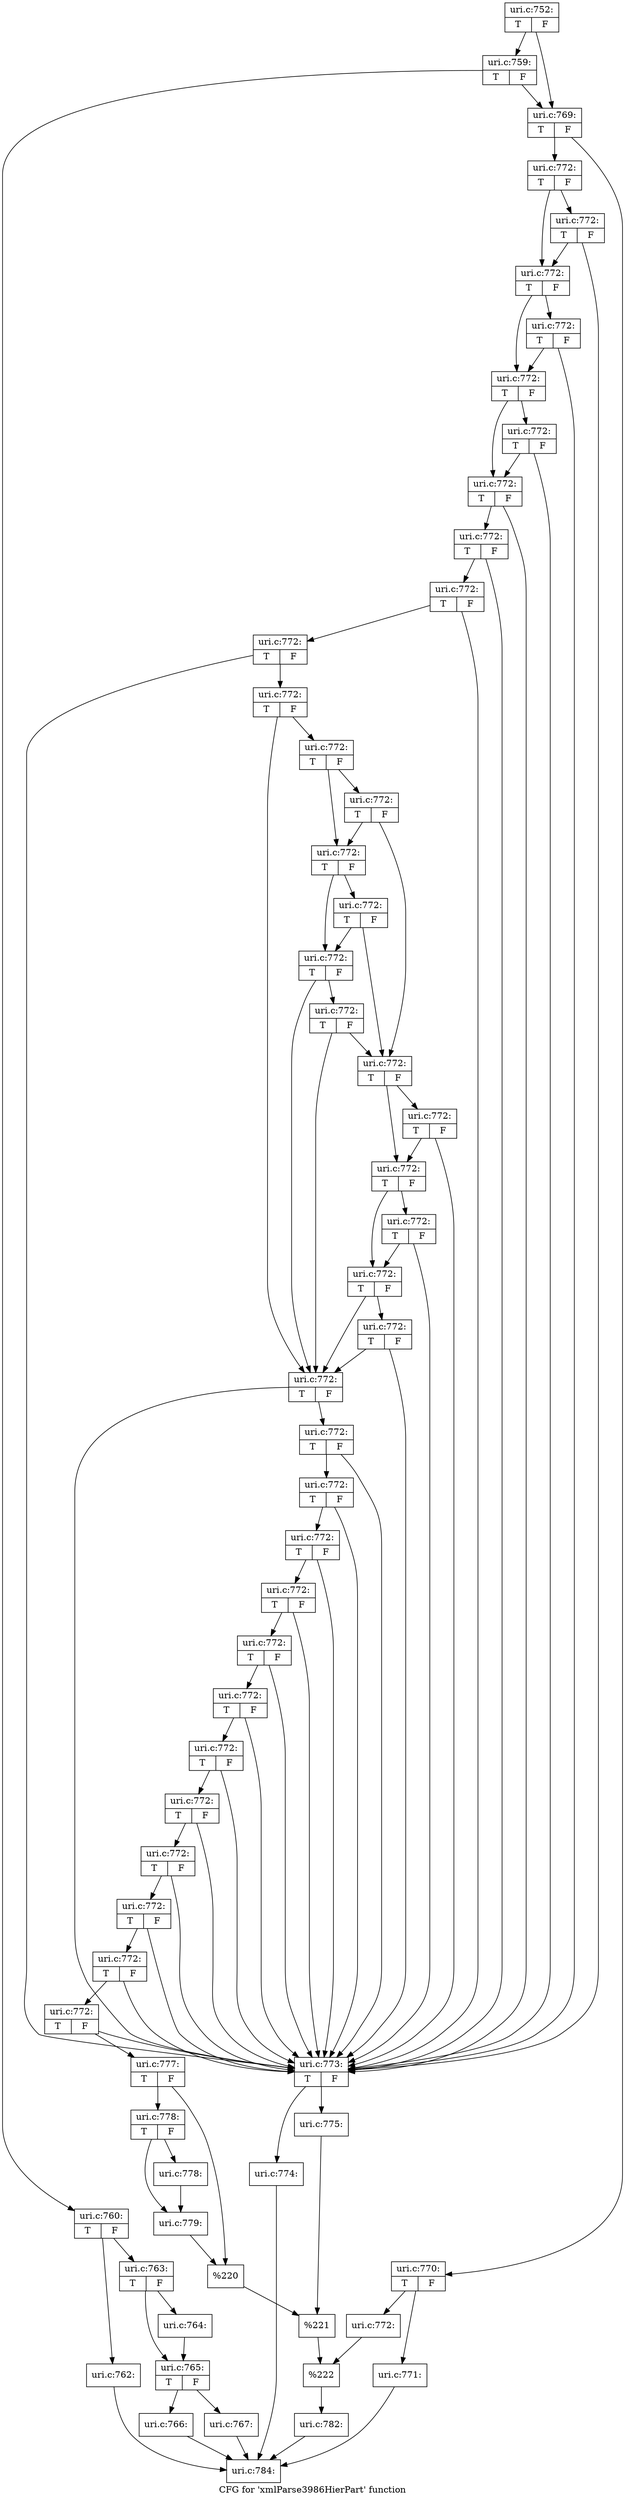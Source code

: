 digraph "CFG for 'xmlParse3986HierPart' function" {
	label="CFG for 'xmlParse3986HierPart' function";

	Node0x5561d689df30 [shape=record,label="{uri.c:752:|{<s0>T|<s1>F}}"];
	Node0x5561d689df30 -> Node0x5561d68a5b80;
	Node0x5561d689df30 -> Node0x5561d68a5b30;
	Node0x5561d68a5b80 [shape=record,label="{uri.c:759:|{<s0>T|<s1>F}}"];
	Node0x5561d68a5b80 -> Node0x5561d68a5a90;
	Node0x5561d68a5b80 -> Node0x5561d68a5b30;
	Node0x5561d68a5a90 [shape=record,label="{uri.c:760:|{<s0>T|<s1>F}}"];
	Node0x5561d68a5a90 -> Node0x5561d68a6f00;
	Node0x5561d68a5a90 -> Node0x5561d68a6f50;
	Node0x5561d68a6f00 [shape=record,label="{uri.c:762:}"];
	Node0x5561d68a6f00 -> Node0x5561d689df80;
	Node0x5561d68a6f50 [shape=record,label="{uri.c:763:|{<s0>T|<s1>F}}"];
	Node0x5561d68a6f50 -> Node0x5561d68a73b0;
	Node0x5561d68a6f50 -> Node0x5561d68a7400;
	Node0x5561d68a73b0 [shape=record,label="{uri.c:764:}"];
	Node0x5561d68a73b0 -> Node0x5561d68a7400;
	Node0x5561d68a7400 [shape=record,label="{uri.c:765:|{<s0>T|<s1>F}}"];
	Node0x5561d68a7400 -> Node0x5561d68a7e20;
	Node0x5561d68a7400 -> Node0x5561d68a7e70;
	Node0x5561d68a7e20 [shape=record,label="{uri.c:766:}"];
	Node0x5561d68a7e20 -> Node0x5561d689df80;
	Node0x5561d68a7e70 [shape=record,label="{uri.c:767:}"];
	Node0x5561d68a7e70 -> Node0x5561d689df80;
	Node0x5561d68a5b30 [shape=record,label="{uri.c:769:|{<s0>T|<s1>F}}"];
	Node0x5561d68a5b30 -> Node0x5561d68a8630;
	Node0x5561d68a5b30 -> Node0x5561d68a86d0;
	Node0x5561d68a8630 [shape=record,label="{uri.c:770:|{<s0>T|<s1>F}}"];
	Node0x5561d68a8630 -> Node0x5561d68a7cf0;
	Node0x5561d68a8630 -> Node0x5561d68a8ee0;
	Node0x5561d68a7cf0 [shape=record,label="{uri.c:771:}"];
	Node0x5561d68a7cf0 -> Node0x5561d689df80;
	Node0x5561d68a8ee0 [shape=record,label="{uri.c:772:}"];
	Node0x5561d68a8ee0 -> Node0x5561d68a8680;
	Node0x5561d68a86d0 [shape=record,label="{uri.c:772:|{<s0>T|<s1>F}}"];
	Node0x5561d68a86d0 -> Node0x5561d68a98d0;
	Node0x5561d68a86d0 -> Node0x5561d68a9880;
	Node0x5561d68a98d0 [shape=record,label="{uri.c:772:|{<s0>T|<s1>F}}"];
	Node0x5561d68a98d0 -> Node0x5561d68a9490;
	Node0x5561d68a98d0 -> Node0x5561d68a9880;
	Node0x5561d68a9880 [shape=record,label="{uri.c:772:|{<s0>T|<s1>F}}"];
	Node0x5561d68a9880 -> Node0x5561d68a9de0;
	Node0x5561d68a9880 -> Node0x5561d68a9830;
	Node0x5561d68a9de0 [shape=record,label="{uri.c:772:|{<s0>T|<s1>F}}"];
	Node0x5561d68a9de0 -> Node0x5561d68a9490;
	Node0x5561d68a9de0 -> Node0x5561d68a9830;
	Node0x5561d68a9830 [shape=record,label="{uri.c:772:|{<s0>T|<s1>F}}"];
	Node0x5561d68a9830 -> Node0x5561d68aa290;
	Node0x5561d68a9830 -> Node0x5561d68a97e0;
	Node0x5561d68aa290 [shape=record,label="{uri.c:772:|{<s0>T|<s1>F}}"];
	Node0x5561d68aa290 -> Node0x5561d68a9490;
	Node0x5561d68aa290 -> Node0x5561d68a97e0;
	Node0x5561d68a97e0 [shape=record,label="{uri.c:772:|{<s0>T|<s1>F}}"];
	Node0x5561d68a97e0 -> Node0x5561d68a9490;
	Node0x5561d68a97e0 -> Node0x5561d68a9790;
	Node0x5561d68a9790 [shape=record,label="{uri.c:772:|{<s0>T|<s1>F}}"];
	Node0x5561d68a9790 -> Node0x5561d68a9490;
	Node0x5561d68a9790 -> Node0x5561d68a9740;
	Node0x5561d68a9740 [shape=record,label="{uri.c:772:|{<s0>T|<s1>F}}"];
	Node0x5561d68a9740 -> Node0x5561d68a9490;
	Node0x5561d68a9740 -> Node0x5561d68a96f0;
	Node0x5561d68a96f0 [shape=record,label="{uri.c:772:|{<s0>T|<s1>F}}"];
	Node0x5561d68a96f0 -> Node0x5561d68a9490;
	Node0x5561d68a96f0 -> Node0x5561d68a96a0;
	Node0x5561d68a96a0 [shape=record,label="{uri.c:772:|{<s0>T|<s1>F}}"];
	Node0x5561d68a96a0 -> Node0x5561d68ab050;
	Node0x5561d68a96a0 -> Node0x5561d68a9650;
	Node0x5561d68ab050 [shape=record,label="{uri.c:772:|{<s0>T|<s1>F}}"];
	Node0x5561d68ab050 -> Node0x5561d68ab370;
	Node0x5561d68ab050 -> Node0x5561d68ab320;
	Node0x5561d68ab370 [shape=record,label="{uri.c:772:|{<s0>T|<s1>F}}"];
	Node0x5561d68ab370 -> Node0x5561d68ab000;
	Node0x5561d68ab370 -> Node0x5561d68ab320;
	Node0x5561d68ab320 [shape=record,label="{uri.c:772:|{<s0>T|<s1>F}}"];
	Node0x5561d68ab320 -> Node0x5561d68ab940;
	Node0x5561d68ab320 -> Node0x5561d68ab2d0;
	Node0x5561d68ab940 [shape=record,label="{uri.c:772:|{<s0>T|<s1>F}}"];
	Node0x5561d68ab940 -> Node0x5561d68ab000;
	Node0x5561d68ab940 -> Node0x5561d68ab2d0;
	Node0x5561d68ab2d0 [shape=record,label="{uri.c:772:|{<s0>T|<s1>F}}"];
	Node0x5561d68ab2d0 -> Node0x5561d68abf10;
	Node0x5561d68ab2d0 -> Node0x5561d68a9650;
	Node0x5561d68abf10 [shape=record,label="{uri.c:772:|{<s0>T|<s1>F}}"];
	Node0x5561d68abf10 -> Node0x5561d68ab000;
	Node0x5561d68abf10 -> Node0x5561d68a9650;
	Node0x5561d68ab000 [shape=record,label="{uri.c:772:|{<s0>T|<s1>F}}"];
	Node0x5561d68ab000 -> Node0x5561d68ac580;
	Node0x5561d68ab000 -> Node0x5561d68ac530;
	Node0x5561d68ac580 [shape=record,label="{uri.c:772:|{<s0>T|<s1>F}}"];
	Node0x5561d68ac580 -> Node0x5561d68a9490;
	Node0x5561d68ac580 -> Node0x5561d68ac530;
	Node0x5561d68ac530 [shape=record,label="{uri.c:772:|{<s0>T|<s1>F}}"];
	Node0x5561d68ac530 -> Node0x5561d68acb50;
	Node0x5561d68ac530 -> Node0x5561d68ac4e0;
	Node0x5561d68acb50 [shape=record,label="{uri.c:772:|{<s0>T|<s1>F}}"];
	Node0x5561d68acb50 -> Node0x5561d68a9490;
	Node0x5561d68acb50 -> Node0x5561d68ac4e0;
	Node0x5561d68ac4e0 [shape=record,label="{uri.c:772:|{<s0>T|<s1>F}}"];
	Node0x5561d68ac4e0 -> Node0x5561d68ad120;
	Node0x5561d68ac4e0 -> Node0x5561d68a9650;
	Node0x5561d68ad120 [shape=record,label="{uri.c:772:|{<s0>T|<s1>F}}"];
	Node0x5561d68ad120 -> Node0x5561d68a9490;
	Node0x5561d68ad120 -> Node0x5561d68a9650;
	Node0x5561d68a9650 [shape=record,label="{uri.c:772:|{<s0>T|<s1>F}}"];
	Node0x5561d68a9650 -> Node0x5561d68a9490;
	Node0x5561d68a9650 -> Node0x5561d68ad9c0;
	Node0x5561d68ad9c0 [shape=record,label="{uri.c:772:|{<s0>T|<s1>F}}"];
	Node0x5561d68ad9c0 -> Node0x5561d68a9490;
	Node0x5561d68ad9c0 -> Node0x5561d68ad970;
	Node0x5561d68ad970 [shape=record,label="{uri.c:772:|{<s0>T|<s1>F}}"];
	Node0x5561d68ad970 -> Node0x5561d68a9490;
	Node0x5561d68ad970 -> Node0x5561d68ad920;
	Node0x5561d68ad920 [shape=record,label="{uri.c:772:|{<s0>T|<s1>F}}"];
	Node0x5561d68ad920 -> Node0x5561d68a9490;
	Node0x5561d68ad920 -> Node0x5561d68ad8d0;
	Node0x5561d68ad8d0 [shape=record,label="{uri.c:772:|{<s0>T|<s1>F}}"];
	Node0x5561d68ad8d0 -> Node0x5561d68a9490;
	Node0x5561d68ad8d0 -> Node0x5561d68ad880;
	Node0x5561d68ad880 [shape=record,label="{uri.c:772:|{<s0>T|<s1>F}}"];
	Node0x5561d68ad880 -> Node0x5561d68a9490;
	Node0x5561d68ad880 -> Node0x5561d68ad830;
	Node0x5561d68ad830 [shape=record,label="{uri.c:772:|{<s0>T|<s1>F}}"];
	Node0x5561d68ad830 -> Node0x5561d68a9490;
	Node0x5561d68ad830 -> Node0x5561d68ad7e0;
	Node0x5561d68ad7e0 [shape=record,label="{uri.c:772:|{<s0>T|<s1>F}}"];
	Node0x5561d68ad7e0 -> Node0x5561d68a9490;
	Node0x5561d68ad7e0 -> Node0x5561d68ad790;
	Node0x5561d68ad790 [shape=record,label="{uri.c:772:|{<s0>T|<s1>F}}"];
	Node0x5561d68ad790 -> Node0x5561d68a9490;
	Node0x5561d68ad790 -> Node0x5561d68ad740;
	Node0x5561d68ad740 [shape=record,label="{uri.c:772:|{<s0>T|<s1>F}}"];
	Node0x5561d68ad740 -> Node0x5561d68a9490;
	Node0x5561d68ad740 -> Node0x5561d68ad6f0;
	Node0x5561d68ad6f0 [shape=record,label="{uri.c:772:|{<s0>T|<s1>F}}"];
	Node0x5561d68ad6f0 -> Node0x5561d68a9490;
	Node0x5561d68ad6f0 -> Node0x5561d68a9600;
	Node0x5561d68a9600 [shape=record,label="{uri.c:772:|{<s0>T|<s1>F}}"];
	Node0x5561d68a9600 -> Node0x5561d68a9490;
	Node0x5561d68a9600 -> Node0x5561d68a9580;
	Node0x5561d68a9580 [shape=record,label="{uri.c:772:|{<s0>T|<s1>F}}"];
	Node0x5561d68a9580 -> Node0x5561d68a9490;
	Node0x5561d68a9580 -> Node0x5561d68a9530;
	Node0x5561d68a9490 [shape=record,label="{uri.c:773:|{<s0>T|<s1>F}}"];
	Node0x5561d68a9490 -> Node0x5561d68afaf0;
	Node0x5561d68a9490 -> Node0x5561d68afb40;
	Node0x5561d68afaf0 [shape=record,label="{uri.c:774:}"];
	Node0x5561d68afaf0 -> Node0x5561d689df80;
	Node0x5561d68afb40 [shape=record,label="{uri.c:775:}"];
	Node0x5561d68afb40 -> Node0x5561d68a94e0;
	Node0x5561d68a9530 [shape=record,label="{uri.c:777:|{<s0>T|<s1>F}}"];
	Node0x5561d68a9530 -> Node0x5561d68b00d0;
	Node0x5561d68a9530 -> Node0x5561d68b0120;
	Node0x5561d68b00d0 [shape=record,label="{uri.c:778:|{<s0>T|<s1>F}}"];
	Node0x5561d68b00d0 -> Node0x5561d68b04e0;
	Node0x5561d68b00d0 -> Node0x5561d68b0530;
	Node0x5561d68b04e0 [shape=record,label="{uri.c:778:}"];
	Node0x5561d68b04e0 -> Node0x5561d68b0530;
	Node0x5561d68b0530 [shape=record,label="{uri.c:779:}"];
	Node0x5561d68b0530 -> Node0x5561d68b0120;
	Node0x5561d68b0120 [shape=record,label="{%220}"];
	Node0x5561d68b0120 -> Node0x5561d68a94e0;
	Node0x5561d68a94e0 [shape=record,label="{%221}"];
	Node0x5561d68a94e0 -> Node0x5561d68a8680;
	Node0x5561d68a8680 [shape=record,label="{%222}"];
	Node0x5561d68a8680 -> Node0x5561d68a5ae0;
	Node0x5561d68a5ae0 [shape=record,label="{uri.c:782:}"];
	Node0x5561d68a5ae0 -> Node0x5561d689df80;
	Node0x5561d689df80 [shape=record,label="{uri.c:784:}"];
}
